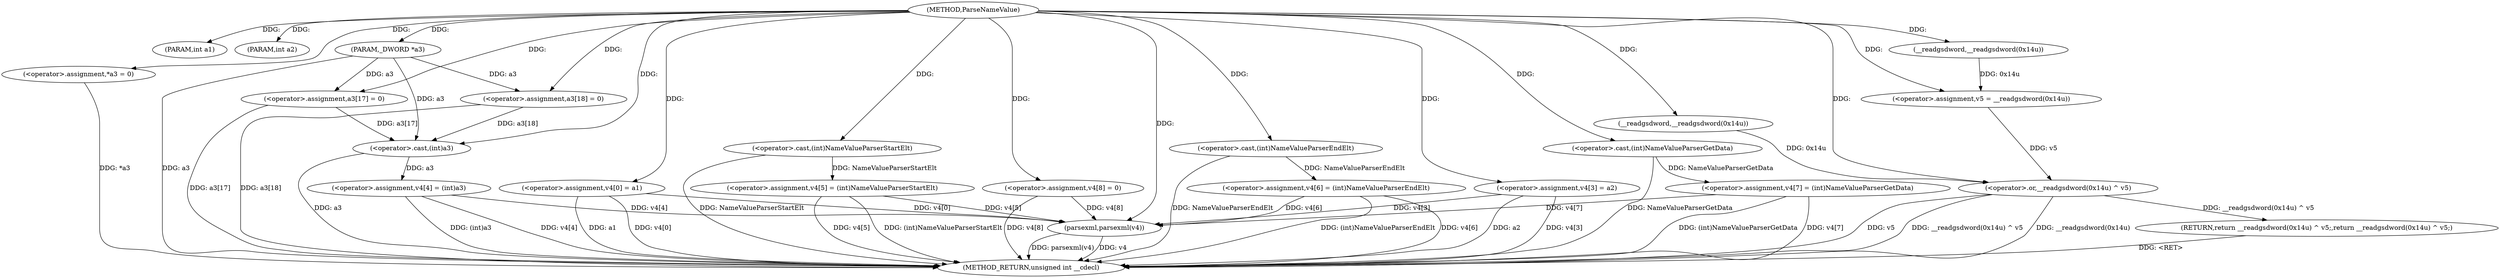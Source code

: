digraph ParseNameValue {  
"1000103" [label = "(METHOD,ParseNameValue)" ]
"1000178" [label = "(METHOD_RETURN,unsigned int __cdecl)" ]
"1000104" [label = "(PARAM,int a1)" ]
"1000105" [label = "(PARAM,int a2)" ]
"1000106" [label = "(PARAM,_DWORD *a3)" ]
"1000110" [label = "(<operator>.assignment,v5 = __readgsdword(0x14u))" ]
"1000112" [label = "(__readgsdword,__readgsdword(0x14u))" ]
"1000114" [label = "(<operator>.assignment,v4[8] = 0)" ]
"1000119" [label = "(<operator>.assignment,*a3 = 0)" ]
"1000123" [label = "(<operator>.assignment,a3[17] = 0)" ]
"1000128" [label = "(<operator>.assignment,a3[18] = 0)" ]
"1000133" [label = "(<operator>.assignment,v4[4] = (int)a3)" ]
"1000137" [label = "(<operator>.cast,(int)a3)" ]
"1000140" [label = "(<operator>.assignment,v4[0] = a1)" ]
"1000145" [label = "(<operator>.assignment,v4[5] = (int)NameValueParserStartElt)" ]
"1000149" [label = "(<operator>.cast,(int)NameValueParserStartElt)" ]
"1000152" [label = "(<operator>.assignment,v4[6] = (int)NameValueParserEndElt)" ]
"1000156" [label = "(<operator>.cast,(int)NameValueParserEndElt)" ]
"1000159" [label = "(<operator>.assignment,v4[3] = a2)" ]
"1000164" [label = "(<operator>.assignment,v4[7] = (int)NameValueParserGetData)" ]
"1000168" [label = "(<operator>.cast,(int)NameValueParserGetData)" ]
"1000171" [label = "(parsexml,parsexml(v4))" ]
"1000173" [label = "(RETURN,return __readgsdword(0x14u) ^ v5;,return __readgsdword(0x14u) ^ v5;)" ]
"1000174" [label = "(<operator>.or,__readgsdword(0x14u) ^ v5)" ]
"1000175" [label = "(__readgsdword,__readgsdword(0x14u))" ]
  "1000140" -> "1000178"  [ label = "DDG: a1"] 
  "1000145" -> "1000178"  [ label = "DDG: (int)NameValueParserStartElt"] 
  "1000168" -> "1000178"  [ label = "DDG: NameValueParserGetData"] 
  "1000171" -> "1000178"  [ label = "DDG: parsexml(v4)"] 
  "1000140" -> "1000178"  [ label = "DDG: v4[0]"] 
  "1000152" -> "1000178"  [ label = "DDG: (int)NameValueParserEndElt"] 
  "1000174" -> "1000178"  [ label = "DDG: v5"] 
  "1000128" -> "1000178"  [ label = "DDG: a3[18]"] 
  "1000159" -> "1000178"  [ label = "DDG: v4[3]"] 
  "1000159" -> "1000178"  [ label = "DDG: a2"] 
  "1000119" -> "1000178"  [ label = "DDG: *a3"] 
  "1000137" -> "1000178"  [ label = "DDG: a3"] 
  "1000174" -> "1000178"  [ label = "DDG: __readgsdword(0x14u) ^ v5"] 
  "1000123" -> "1000178"  [ label = "DDG: a3[17]"] 
  "1000133" -> "1000178"  [ label = "DDG: (int)a3"] 
  "1000133" -> "1000178"  [ label = "DDG: v4[4]"] 
  "1000152" -> "1000178"  [ label = "DDG: v4[6]"] 
  "1000156" -> "1000178"  [ label = "DDG: NameValueParserEndElt"] 
  "1000114" -> "1000178"  [ label = "DDG: v4[8]"] 
  "1000174" -> "1000178"  [ label = "DDG: __readgsdword(0x14u)"] 
  "1000171" -> "1000178"  [ label = "DDG: v4"] 
  "1000145" -> "1000178"  [ label = "DDG: v4[5]"] 
  "1000164" -> "1000178"  [ label = "DDG: (int)NameValueParserGetData"] 
  "1000164" -> "1000178"  [ label = "DDG: v4[7]"] 
  "1000149" -> "1000178"  [ label = "DDG: NameValueParserStartElt"] 
  "1000106" -> "1000178"  [ label = "DDG: a3"] 
  "1000173" -> "1000178"  [ label = "DDG: <RET>"] 
  "1000103" -> "1000104"  [ label = "DDG: "] 
  "1000103" -> "1000105"  [ label = "DDG: "] 
  "1000103" -> "1000106"  [ label = "DDG: "] 
  "1000112" -> "1000110"  [ label = "DDG: 0x14u"] 
  "1000103" -> "1000110"  [ label = "DDG: "] 
  "1000103" -> "1000112"  [ label = "DDG: "] 
  "1000103" -> "1000114"  [ label = "DDG: "] 
  "1000103" -> "1000119"  [ label = "DDG: "] 
  "1000103" -> "1000123"  [ label = "DDG: "] 
  "1000106" -> "1000123"  [ label = "DDG: a3"] 
  "1000103" -> "1000128"  [ label = "DDG: "] 
  "1000106" -> "1000128"  [ label = "DDG: a3"] 
  "1000137" -> "1000133"  [ label = "DDG: a3"] 
  "1000123" -> "1000137"  [ label = "DDG: a3[17]"] 
  "1000128" -> "1000137"  [ label = "DDG: a3[18]"] 
  "1000106" -> "1000137"  [ label = "DDG: a3"] 
  "1000103" -> "1000137"  [ label = "DDG: "] 
  "1000103" -> "1000140"  [ label = "DDG: "] 
  "1000149" -> "1000145"  [ label = "DDG: NameValueParserStartElt"] 
  "1000103" -> "1000149"  [ label = "DDG: "] 
  "1000156" -> "1000152"  [ label = "DDG: NameValueParserEndElt"] 
  "1000103" -> "1000156"  [ label = "DDG: "] 
  "1000103" -> "1000159"  [ label = "DDG: "] 
  "1000168" -> "1000164"  [ label = "DDG: NameValueParserGetData"] 
  "1000103" -> "1000168"  [ label = "DDG: "] 
  "1000133" -> "1000171"  [ label = "DDG: v4[4]"] 
  "1000152" -> "1000171"  [ label = "DDG: v4[6]"] 
  "1000114" -> "1000171"  [ label = "DDG: v4[8]"] 
  "1000140" -> "1000171"  [ label = "DDG: v4[0]"] 
  "1000159" -> "1000171"  [ label = "DDG: v4[3]"] 
  "1000145" -> "1000171"  [ label = "DDG: v4[5]"] 
  "1000164" -> "1000171"  [ label = "DDG: v4[7]"] 
  "1000103" -> "1000171"  [ label = "DDG: "] 
  "1000174" -> "1000173"  [ label = "DDG: __readgsdword(0x14u) ^ v5"] 
  "1000175" -> "1000174"  [ label = "DDG: 0x14u"] 
  "1000103" -> "1000175"  [ label = "DDG: "] 
  "1000110" -> "1000174"  [ label = "DDG: v5"] 
  "1000103" -> "1000174"  [ label = "DDG: "] 
}
